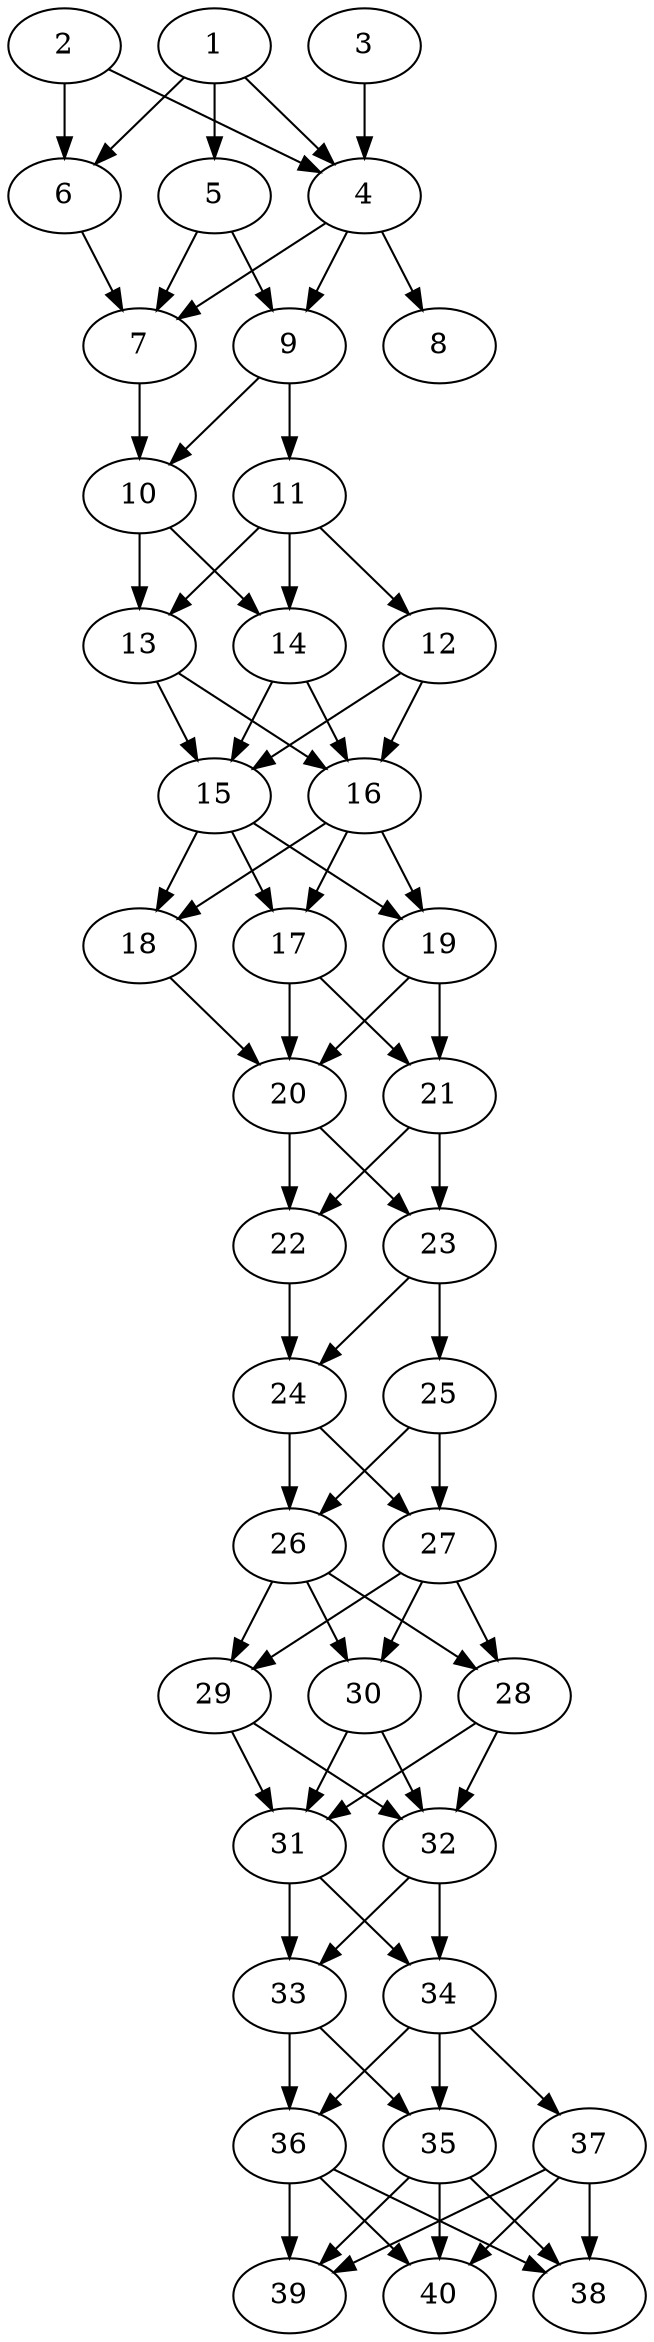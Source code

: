 // DAG automatically generated by daggen at Thu Oct  3 14:06:48 2019
// ./daggen --dot -n 40 --ccr 0.5 --fat 0.3 --regular 0.9 --density 0.9 --mindata 5242880 --maxdata 52428800 
digraph G {
  1 [size="96313344", alpha="0.18", expect_size="48156672"] 
  1 -> 4 [size ="48156672"]
  1 -> 5 [size ="48156672"]
  1 -> 6 [size ="48156672"]
  2 [size="77242368", alpha="0.07", expect_size="38621184"] 
  2 -> 4 [size ="38621184"]
  2 -> 6 [size ="38621184"]
  3 [size="25434112", alpha="0.16", expect_size="12717056"] 
  3 -> 4 [size ="12717056"]
  4 [size="40316928", alpha="0.08", expect_size="20158464"] 
  4 -> 7 [size ="20158464"]
  4 -> 8 [size ="20158464"]
  4 -> 9 [size ="20158464"]
  5 [size="95981568", alpha="0.11", expect_size="47990784"] 
  5 -> 7 [size ="47990784"]
  5 -> 9 [size ="47990784"]
  6 [size="90785792", alpha="0.11", expect_size="45392896"] 
  6 -> 7 [size ="45392896"]
  7 [size="12800000", alpha="0.00", expect_size="6400000"] 
  7 -> 10 [size ="6400000"]
  8 [size="77608960", alpha="0.09", expect_size="38804480"] 
  9 [size="78209024", alpha="0.03", expect_size="39104512"] 
  9 -> 10 [size ="39104512"]
  9 -> 11 [size ="39104512"]
  10 [size="82208768", alpha="0.03", expect_size="41104384"] 
  10 -> 13 [size ="41104384"]
  10 -> 14 [size ="41104384"]
  11 [size="81334272", alpha="0.04", expect_size="40667136"] 
  11 -> 12 [size ="40667136"]
  11 -> 13 [size ="40667136"]
  11 -> 14 [size ="40667136"]
  12 [size="71333888", alpha="0.15", expect_size="35666944"] 
  12 -> 15 [size ="35666944"]
  12 -> 16 [size ="35666944"]
  13 [size="12302336", alpha="0.00", expect_size="6151168"] 
  13 -> 15 [size ="6151168"]
  13 -> 16 [size ="6151168"]
  14 [size="90099712", alpha="0.03", expect_size="45049856"] 
  14 -> 15 [size ="45049856"]
  14 -> 16 [size ="45049856"]
  15 [size="32561152", alpha="0.03", expect_size="16280576"] 
  15 -> 17 [size ="16280576"]
  15 -> 18 [size ="16280576"]
  15 -> 19 [size ="16280576"]
  16 [size="86454272", alpha="0.14", expect_size="43227136"] 
  16 -> 17 [size ="43227136"]
  16 -> 18 [size ="43227136"]
  16 -> 19 [size ="43227136"]
  17 [size="42414080", alpha="0.04", expect_size="21207040"] 
  17 -> 20 [size ="21207040"]
  17 -> 21 [size ="21207040"]
  18 [size="44709888", alpha="0.15", expect_size="22354944"] 
  18 -> 20 [size ="22354944"]
  19 [size="89178112", alpha="0.10", expect_size="44589056"] 
  19 -> 20 [size ="44589056"]
  19 -> 21 [size ="44589056"]
  20 [size="102995968", alpha="0.14", expect_size="51497984"] 
  20 -> 22 [size ="51497984"]
  20 -> 23 [size ="51497984"]
  21 [size="22401024", alpha="0.16", expect_size="11200512"] 
  21 -> 22 [size ="11200512"]
  21 -> 23 [size ="11200512"]
  22 [size="39251968", alpha="0.12", expect_size="19625984"] 
  22 -> 24 [size ="19625984"]
  23 [size="17127424", alpha="0.11", expect_size="8563712"] 
  23 -> 24 [size ="8563712"]
  23 -> 25 [size ="8563712"]
  24 [size="18425856", alpha="0.16", expect_size="9212928"] 
  24 -> 26 [size ="9212928"]
  24 -> 27 [size ="9212928"]
  25 [size="33271808", alpha="0.20", expect_size="16635904"] 
  25 -> 26 [size ="16635904"]
  25 -> 27 [size ="16635904"]
  26 [size="47419392", alpha="0.00", expect_size="23709696"] 
  26 -> 28 [size ="23709696"]
  26 -> 29 [size ="23709696"]
  26 -> 30 [size ="23709696"]
  27 [size="18657280", alpha="0.01", expect_size="9328640"] 
  27 -> 28 [size ="9328640"]
  27 -> 29 [size ="9328640"]
  27 -> 30 [size ="9328640"]
  28 [size="35192832", alpha="0.17", expect_size="17596416"] 
  28 -> 31 [size ="17596416"]
  28 -> 32 [size ="17596416"]
  29 [size="13273088", alpha="0.06", expect_size="6636544"] 
  29 -> 31 [size ="6636544"]
  29 -> 32 [size ="6636544"]
  30 [size="62654464", alpha="0.11", expect_size="31327232"] 
  30 -> 31 [size ="31327232"]
  30 -> 32 [size ="31327232"]
  31 [size="34557952", alpha="0.11", expect_size="17278976"] 
  31 -> 33 [size ="17278976"]
  31 -> 34 [size ="17278976"]
  32 [size="14815232", alpha="0.04", expect_size="7407616"] 
  32 -> 33 [size ="7407616"]
  32 -> 34 [size ="7407616"]
  33 [size="70184960", alpha="0.17", expect_size="35092480"] 
  33 -> 35 [size ="35092480"]
  33 -> 36 [size ="35092480"]
  34 [size="26869760", alpha="0.07", expect_size="13434880"] 
  34 -> 35 [size ="13434880"]
  34 -> 36 [size ="13434880"]
  34 -> 37 [size ="13434880"]
  35 [size="103446528", alpha="0.01", expect_size="51723264"] 
  35 -> 38 [size ="51723264"]
  35 -> 39 [size ="51723264"]
  35 -> 40 [size ="51723264"]
  36 [size="102297600", alpha="0.12", expect_size="51148800"] 
  36 -> 38 [size ="51148800"]
  36 -> 39 [size ="51148800"]
  36 -> 40 [size ="51148800"]
  37 [size="103723008", alpha="0.10", expect_size="51861504"] 
  37 -> 38 [size ="51861504"]
  37 -> 39 [size ="51861504"]
  37 -> 40 [size ="51861504"]
  38 [size="15667200", alpha="0.14", expect_size="7833600"] 
  39 [size="93995008", alpha="0.16", expect_size="46997504"] 
  40 [size="28946432", alpha="0.17", expect_size="14473216"] 
}
